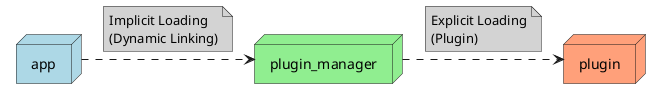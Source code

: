 @startuml Plugin Manager Package Diagram

package app <<Node>> #LightBlue {
}

package plugin <<Node>> #LightSalmon {
}

package plugin_manager <<Node>> #LightGreen {
}

plugin_manager .> plugin
note on link #lightgray: Explicit Loading\n(Plugin)
app .> plugin_manager
note on link #lightgray: Implicit Loading\n(Dynamic Linking)

@enduml
